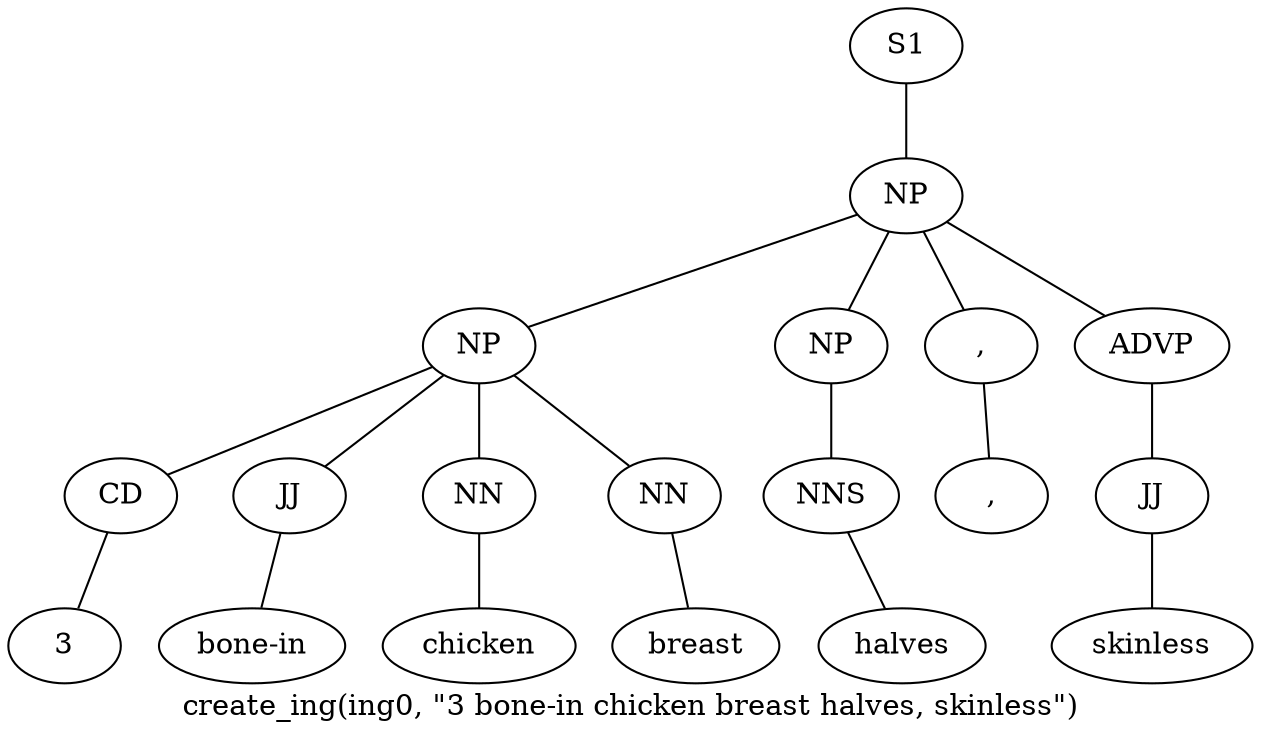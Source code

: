 graph SyntaxGraph {
	label = "create_ing(ing0, \"3 bone-in chicken breast halves, skinless\")";
	Node0 [label="S1"];
	Node1 [label="NP"];
	Node2 [label="NP"];
	Node3 [label="CD"];
	Node4 [label="3"];
	Node5 [label="JJ"];
	Node6 [label="bone-in"];
	Node7 [label="NN"];
	Node8 [label="chicken"];
	Node9 [label="NN"];
	Node10 [label="breast"];
	Node11 [label="NP"];
	Node12 [label="NNS"];
	Node13 [label="halves"];
	Node14 [label=","];
	Node15 [label=","];
	Node16 [label="ADVP"];
	Node17 [label="JJ"];
	Node18 [label="skinless"];

	Node0 -- Node1;
	Node1 -- Node2;
	Node1 -- Node11;
	Node1 -- Node14;
	Node1 -- Node16;
	Node2 -- Node3;
	Node2 -- Node5;
	Node2 -- Node7;
	Node2 -- Node9;
	Node3 -- Node4;
	Node5 -- Node6;
	Node7 -- Node8;
	Node9 -- Node10;
	Node11 -- Node12;
	Node12 -- Node13;
	Node14 -- Node15;
	Node16 -- Node17;
	Node17 -- Node18;
}